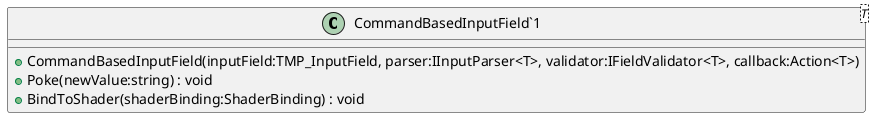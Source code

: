 @startuml
class "CommandBasedInputField`1"<T> {
    + CommandBasedInputField(inputField:TMP_InputField, parser:IInputParser<T>, validator:IFieldValidator<T>, callback:Action<T>)
    + Poke(newValue:string) : void
    + BindToShader(shaderBinding:ShaderBinding) : void
}
@enduml

